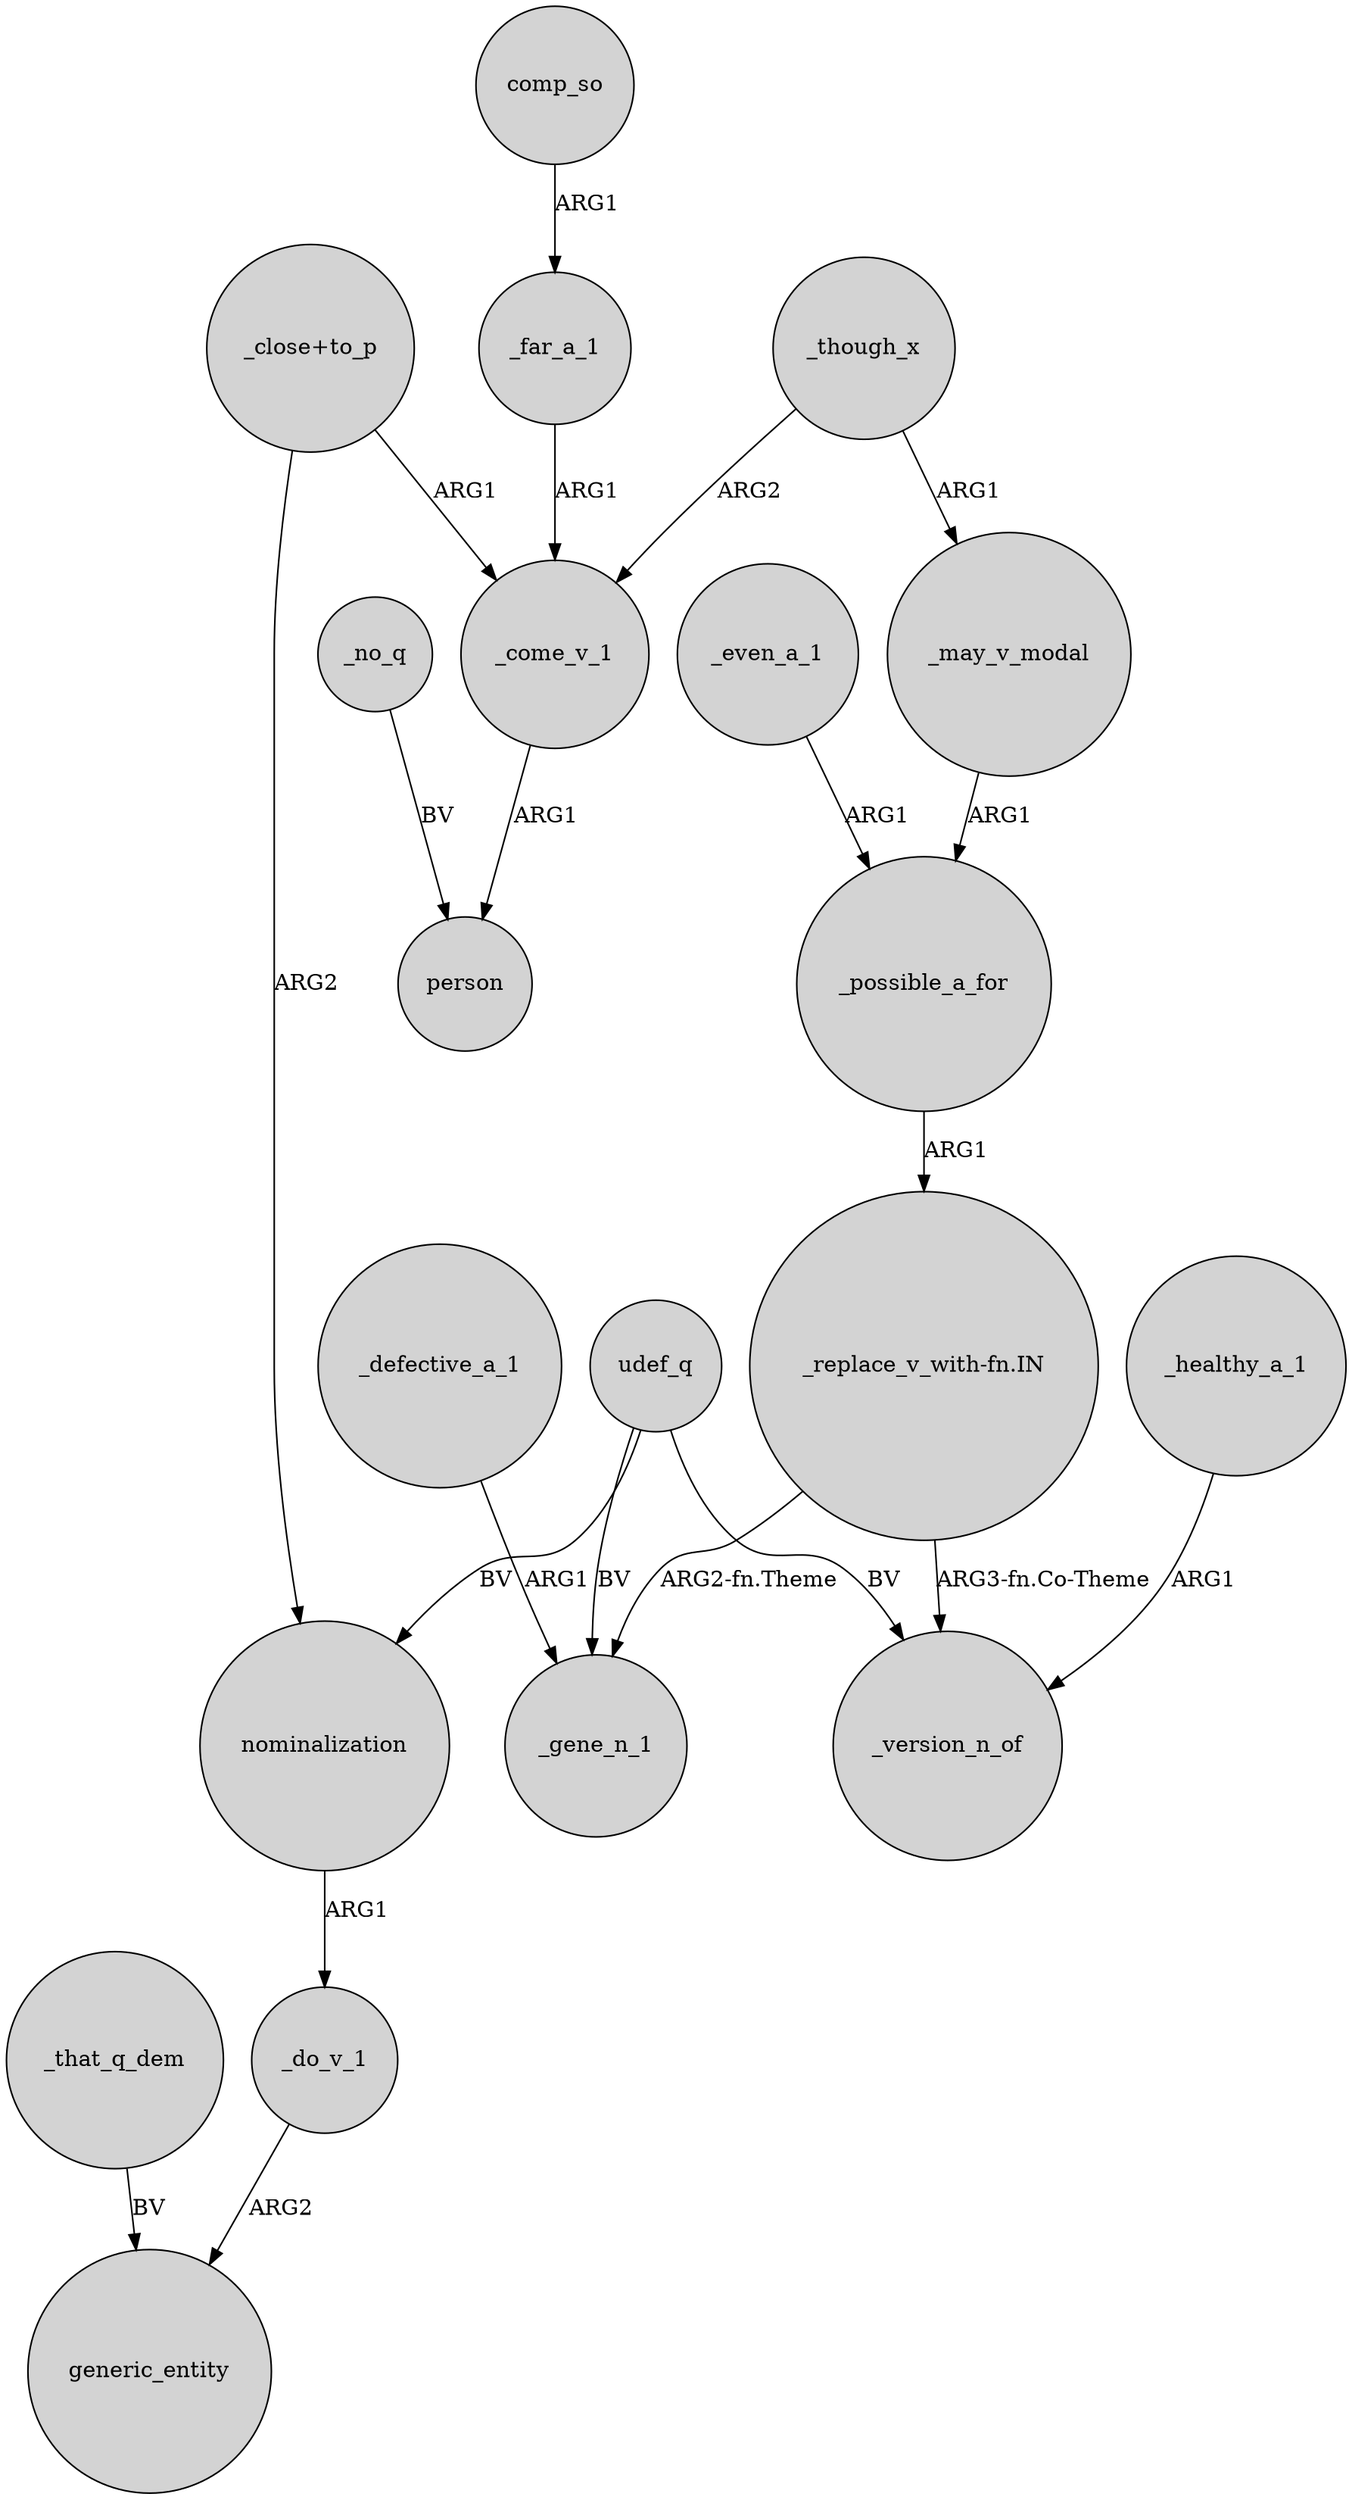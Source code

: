 digraph {
	node [shape=circle style=filled]
	_that_q_dem -> generic_entity [label=BV]
	"_replace_v_with-fn.IN" -> _version_n_of [label="ARG3-fn.Co-Theme"]
	nominalization -> _do_v_1 [label=ARG1]
	"_close+to_p" -> nominalization [label=ARG2]
	_even_a_1 -> _possible_a_for [label=ARG1]
	_do_v_1 -> generic_entity [label=ARG2]
	_possible_a_for -> "_replace_v_with-fn.IN" [label=ARG1]
	_come_v_1 -> person [label=ARG1]
	udef_q -> _gene_n_1 [label=BV]
	comp_so -> _far_a_1 [label=ARG1]
	udef_q -> _version_n_of [label=BV]
	_though_x -> _may_v_modal [label=ARG1]
	_healthy_a_1 -> _version_n_of [label=ARG1]
	_defective_a_1 -> _gene_n_1 [label=ARG1]
	_far_a_1 -> _come_v_1 [label=ARG1]
	_no_q -> person [label=BV]
	udef_q -> nominalization [label=BV]
	_though_x -> _come_v_1 [label=ARG2]
	_may_v_modal -> _possible_a_for [label=ARG1]
	"_replace_v_with-fn.IN" -> _gene_n_1 [label="ARG2-fn.Theme"]
	"_close+to_p" -> _come_v_1 [label=ARG1]
}
